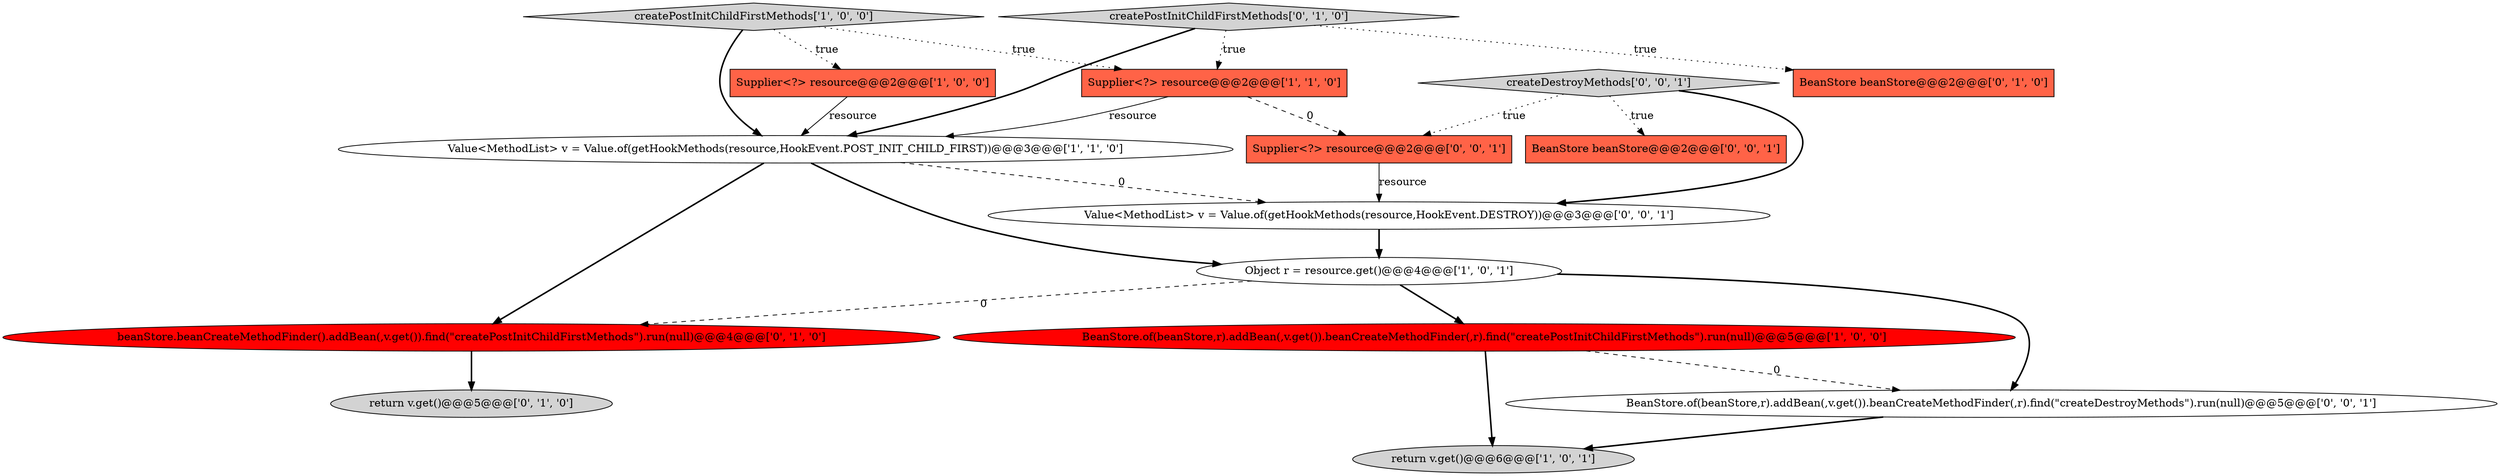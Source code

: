 digraph {
2 [style = filled, label = "Object r = resource.get()@@@4@@@['1', '0', '1']", fillcolor = white, shape = ellipse image = "AAA0AAABBB1BBB"];
13 [style = filled, label = "Value<MethodList> v = Value.of(getHookMethods(resource,HookEvent.DESTROY))@@@3@@@['0', '0', '1']", fillcolor = white, shape = ellipse image = "AAA0AAABBB3BBB"];
3 [style = filled, label = "Supplier<?> resource@@@2@@@['1', '0', '0']", fillcolor = tomato, shape = box image = "AAA0AAABBB1BBB"];
0 [style = filled, label = "BeanStore.of(beanStore,r).addBean(,v.get()).beanCreateMethodFinder(,r).find(\"createPostInitChildFirstMethods\").run(null)@@@5@@@['1', '0', '0']", fillcolor = red, shape = ellipse image = "AAA1AAABBB1BBB"];
10 [style = filled, label = "return v.get()@@@5@@@['0', '1', '0']", fillcolor = lightgray, shape = ellipse image = "AAA0AAABBB2BBB"];
12 [style = filled, label = "Supplier<?> resource@@@2@@@['0', '0', '1']", fillcolor = tomato, shape = box image = "AAA0AAABBB3BBB"];
15 [style = filled, label = "createDestroyMethods['0', '0', '1']", fillcolor = lightgray, shape = diamond image = "AAA0AAABBB3BBB"];
1 [style = filled, label = "createPostInitChildFirstMethods['1', '0', '0']", fillcolor = lightgray, shape = diamond image = "AAA0AAABBB1BBB"];
14 [style = filled, label = "BeanStore.of(beanStore,r).addBean(,v.get()).beanCreateMethodFinder(,r).find(\"createDestroyMethods\").run(null)@@@5@@@['0', '0', '1']", fillcolor = white, shape = ellipse image = "AAA0AAABBB3BBB"];
6 [style = filled, label = "Value<MethodList> v = Value.of(getHookMethods(resource,HookEvent.POST_INIT_CHILD_FIRST))@@@3@@@['1', '1', '0']", fillcolor = white, shape = ellipse image = "AAA0AAABBB1BBB"];
7 [style = filled, label = "createPostInitChildFirstMethods['0', '1', '0']", fillcolor = lightgray, shape = diamond image = "AAA0AAABBB2BBB"];
9 [style = filled, label = "beanStore.beanCreateMethodFinder().addBean(,v.get()).find(\"createPostInitChildFirstMethods\").run(null)@@@4@@@['0', '1', '0']", fillcolor = red, shape = ellipse image = "AAA1AAABBB2BBB"];
4 [style = filled, label = "Supplier<?> resource@@@2@@@['1', '1', '0']", fillcolor = tomato, shape = box image = "AAA0AAABBB1BBB"];
5 [style = filled, label = "return v.get()@@@6@@@['1', '0', '1']", fillcolor = lightgray, shape = ellipse image = "AAA0AAABBB1BBB"];
11 [style = filled, label = "BeanStore beanStore@@@2@@@['0', '0', '1']", fillcolor = tomato, shape = box image = "AAA0AAABBB3BBB"];
8 [style = filled, label = "BeanStore beanStore@@@2@@@['0', '1', '0']", fillcolor = tomato, shape = box image = "AAA0AAABBB2BBB"];
15->13 [style = bold, label=""];
3->6 [style = solid, label="resource"];
12->13 [style = solid, label="resource"];
1->4 [style = dotted, label="true"];
9->10 [style = bold, label=""];
4->12 [style = dashed, label="0"];
1->3 [style = dotted, label="true"];
6->2 [style = bold, label=""];
0->14 [style = dashed, label="0"];
4->6 [style = solid, label="resource"];
2->0 [style = bold, label=""];
1->6 [style = bold, label=""];
6->13 [style = dashed, label="0"];
2->9 [style = dashed, label="0"];
2->14 [style = bold, label=""];
7->4 [style = dotted, label="true"];
7->6 [style = bold, label=""];
15->11 [style = dotted, label="true"];
13->2 [style = bold, label=""];
15->12 [style = dotted, label="true"];
6->9 [style = bold, label=""];
7->8 [style = dotted, label="true"];
0->5 [style = bold, label=""];
14->5 [style = bold, label=""];
}
